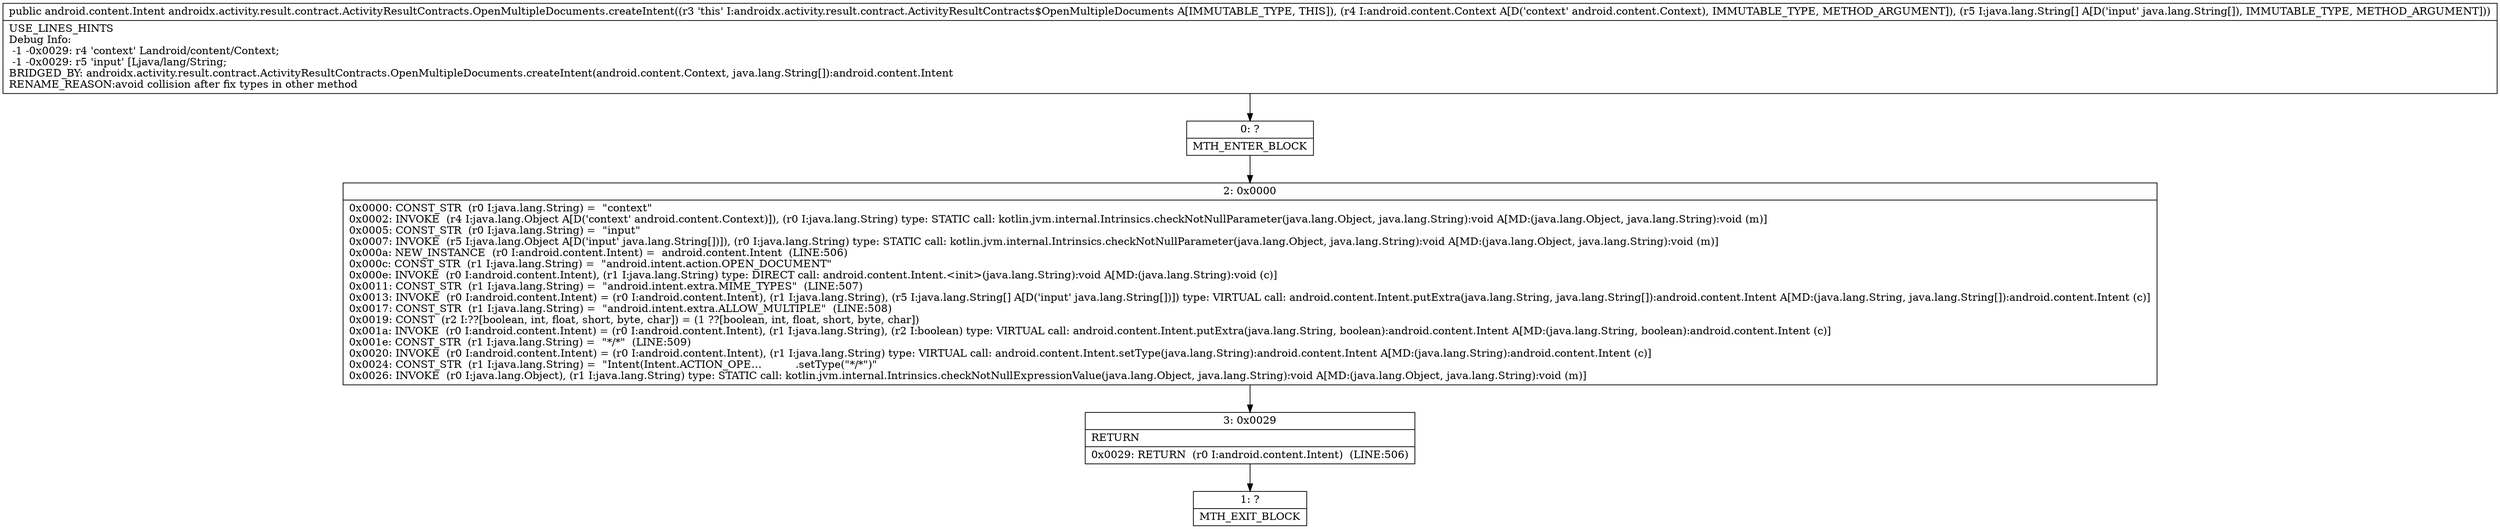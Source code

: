 digraph "CFG forandroidx.activity.result.contract.ActivityResultContracts.OpenMultipleDocuments.createIntent(Landroid\/content\/Context;[Ljava\/lang\/String;)Landroid\/content\/Intent;" {
Node_0 [shape=record,label="{0\:\ ?|MTH_ENTER_BLOCK\l}"];
Node_2 [shape=record,label="{2\:\ 0x0000|0x0000: CONST_STR  (r0 I:java.lang.String) =  \"context\" \l0x0002: INVOKE  (r4 I:java.lang.Object A[D('context' android.content.Context)]), (r0 I:java.lang.String) type: STATIC call: kotlin.jvm.internal.Intrinsics.checkNotNullParameter(java.lang.Object, java.lang.String):void A[MD:(java.lang.Object, java.lang.String):void (m)]\l0x0005: CONST_STR  (r0 I:java.lang.String) =  \"input\" \l0x0007: INVOKE  (r5 I:java.lang.Object A[D('input' java.lang.String[])]), (r0 I:java.lang.String) type: STATIC call: kotlin.jvm.internal.Intrinsics.checkNotNullParameter(java.lang.Object, java.lang.String):void A[MD:(java.lang.Object, java.lang.String):void (m)]\l0x000a: NEW_INSTANCE  (r0 I:android.content.Intent) =  android.content.Intent  (LINE:506)\l0x000c: CONST_STR  (r1 I:java.lang.String) =  \"android.intent.action.OPEN_DOCUMENT\" \l0x000e: INVOKE  (r0 I:android.content.Intent), (r1 I:java.lang.String) type: DIRECT call: android.content.Intent.\<init\>(java.lang.String):void A[MD:(java.lang.String):void (c)]\l0x0011: CONST_STR  (r1 I:java.lang.String) =  \"android.intent.extra.MIME_TYPES\"  (LINE:507)\l0x0013: INVOKE  (r0 I:android.content.Intent) = (r0 I:android.content.Intent), (r1 I:java.lang.String), (r5 I:java.lang.String[] A[D('input' java.lang.String[])]) type: VIRTUAL call: android.content.Intent.putExtra(java.lang.String, java.lang.String[]):android.content.Intent A[MD:(java.lang.String, java.lang.String[]):android.content.Intent (c)]\l0x0017: CONST_STR  (r1 I:java.lang.String) =  \"android.intent.extra.ALLOW_MULTIPLE\"  (LINE:508)\l0x0019: CONST  (r2 I:??[boolean, int, float, short, byte, char]) = (1 ??[boolean, int, float, short, byte, char]) \l0x001a: INVOKE  (r0 I:android.content.Intent) = (r0 I:android.content.Intent), (r1 I:java.lang.String), (r2 I:boolean) type: VIRTUAL call: android.content.Intent.putExtra(java.lang.String, boolean):android.content.Intent A[MD:(java.lang.String, boolean):android.content.Intent (c)]\l0x001e: CONST_STR  (r1 I:java.lang.String) =  \"*\/*\"  (LINE:509)\l0x0020: INVOKE  (r0 I:android.content.Intent) = (r0 I:android.content.Intent), (r1 I:java.lang.String) type: VIRTUAL call: android.content.Intent.setType(java.lang.String):android.content.Intent A[MD:(java.lang.String):android.content.Intent (c)]\l0x0024: CONST_STR  (r1 I:java.lang.String) =  \"Intent(Intent.ACTION_OPE…          .setType(\"*\/*\")\" \l0x0026: INVOKE  (r0 I:java.lang.Object), (r1 I:java.lang.String) type: STATIC call: kotlin.jvm.internal.Intrinsics.checkNotNullExpressionValue(java.lang.Object, java.lang.String):void A[MD:(java.lang.Object, java.lang.String):void (m)]\l}"];
Node_3 [shape=record,label="{3\:\ 0x0029|RETURN\l|0x0029: RETURN  (r0 I:android.content.Intent)  (LINE:506)\l}"];
Node_1 [shape=record,label="{1\:\ ?|MTH_EXIT_BLOCK\l}"];
MethodNode[shape=record,label="{public android.content.Intent androidx.activity.result.contract.ActivityResultContracts.OpenMultipleDocuments.createIntent((r3 'this' I:androidx.activity.result.contract.ActivityResultContracts$OpenMultipleDocuments A[IMMUTABLE_TYPE, THIS]), (r4 I:android.content.Context A[D('context' android.content.Context), IMMUTABLE_TYPE, METHOD_ARGUMENT]), (r5 I:java.lang.String[] A[D('input' java.lang.String[]), IMMUTABLE_TYPE, METHOD_ARGUMENT]))  | USE_LINES_HINTS\lDebug Info:\l  \-1 \-0x0029: r4 'context' Landroid\/content\/Context;\l  \-1 \-0x0029: r5 'input' [Ljava\/lang\/String;\lBRIDGED_BY: androidx.activity.result.contract.ActivityResultContracts.OpenMultipleDocuments.createIntent(android.content.Context, java.lang.String[]):android.content.Intent\lRENAME_REASON:avoid collision after fix types in other method\l}"];
MethodNode -> Node_0;Node_0 -> Node_2;
Node_2 -> Node_3;
Node_3 -> Node_1;
}

